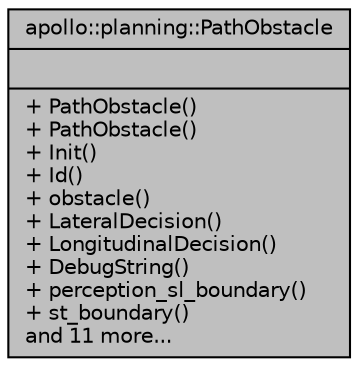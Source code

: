digraph "apollo::planning::PathObstacle"
{
  edge [fontname="Helvetica",fontsize="10",labelfontname="Helvetica",labelfontsize="10"];
  node [fontname="Helvetica",fontsize="10",shape=record];
  Node1 [label="{apollo::planning::PathObstacle\n||+ PathObstacle()\l+ PathObstacle()\l+ Init()\l+ Id()\l+ obstacle()\l+ LateralDecision()\l+ LongitudinalDecision()\l+ DebugString()\l+ perception_sl_boundary()\l+ st_boundary()\land 11 more...\l}",height=0.2,width=0.4,color="black", fillcolor="grey75", style="filled" fontcolor="black"];
}
